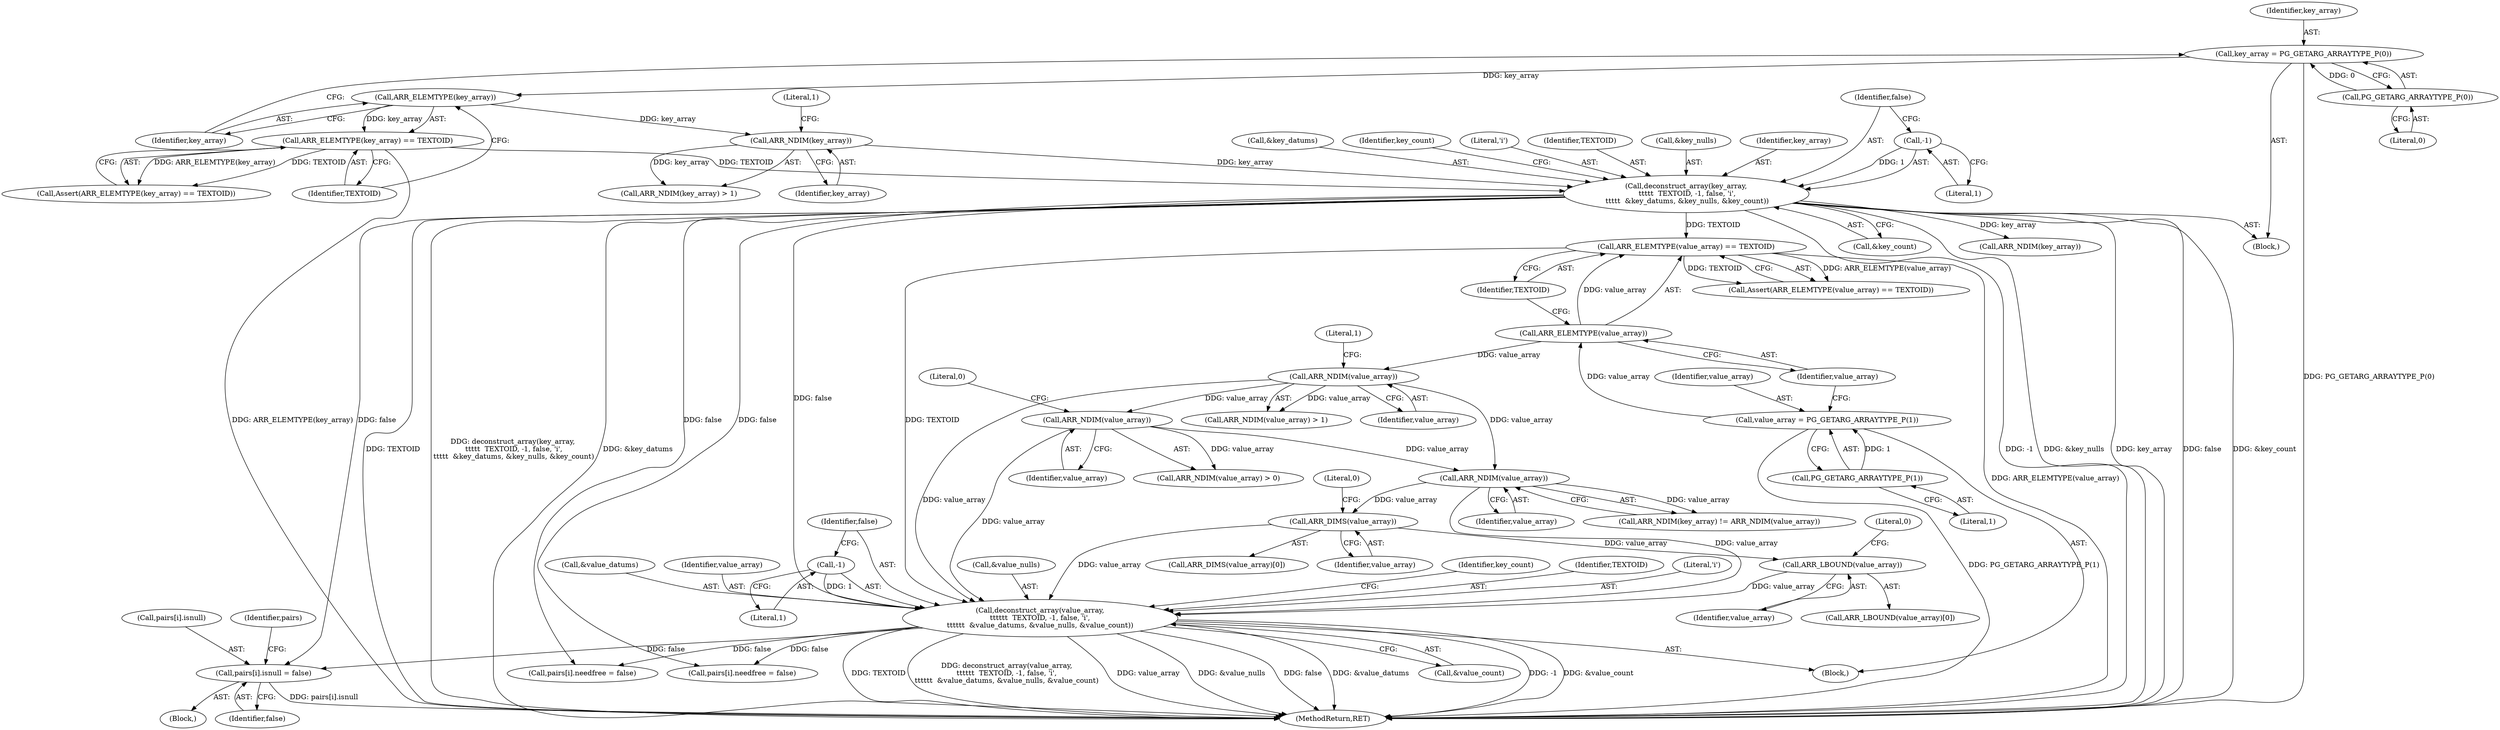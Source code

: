 digraph "0_postgres_31400a673325147e1205326008e32135a78b4d8a_0@array" {
"1000405" [label="(Call,pairs[i].isnull = false)"];
"1000259" [label="(Call,deconstruct_array(value_array,\n\t\t\t\t\t\t  TEXTOID, -1, false, 'i',\n\t\t\t\t\t\t  &value_datums, &value_nulls, &value_count))"];
"1000224" [label="(Call,ARR_NDIM(value_array))"];
"1000206" [label="(Call,ARR_NDIM(value_array))"];
"1000201" [label="(Call,ARR_ELEMTYPE(value_array))"];
"1000195" [label="(Call,value_array = PG_GETARG_ARRAYTYPE_P(1))"];
"1000197" [label="(Call,PG_GETARG_ARRAYTYPE_P(1))"];
"1000231" [label="(Call,ARR_NDIM(value_array))"];
"1000249" [label="(Call,ARR_LBOUND(value_array))"];
"1000240" [label="(Call,ARR_DIMS(value_array))"];
"1000200" [label="(Call,ARR_ELEMTYPE(value_array) == TEXTOID)"];
"1000143" [label="(Call,deconstruct_array(key_array,\n \t\t\t\t\t  TEXTOID, -1, false, 'i',\n \t\t\t\t\t  &key_datums, &key_nulls, &key_count))"];
"1000133" [label="(Call,ARR_NDIM(key_array))"];
"1000128" [label="(Call,ARR_ELEMTYPE(key_array))"];
"1000122" [label="(Call,key_array = PG_GETARG_ARRAYTYPE_P(0))"];
"1000124" [label="(Call,PG_GETARG_ARRAYTYPE_P(0))"];
"1000127" [label="(Call,ARR_ELEMTYPE(key_array) == TEXTOID)"];
"1000146" [label="(Call,-1)"];
"1000262" [label="(Call,-1)"];
"1000251" [label="(Literal,0)"];
"1000268" [label="(Call,&value_nulls)"];
"1000240" [label="(Call,ARR_DIMS(value_array))"];
"1000354" [label="(Call,pairs[i].needfree = false)"];
"1000224" [label="(Call,ARR_NDIM(value_array))"];
"1000135" [label="(Literal,1)"];
"1000198" [label="(Literal,1)"];
"1000263" [label="(Literal,1)"];
"1000274" [label="(Identifier,key_count)"];
"1000150" [label="(Call,&key_datums)"];
"1000197" [label="(Call,PG_GETARG_ARRAYTYPE_P(1))"];
"1000128" [label="(Call,ARR_ELEMTYPE(key_array))"];
"1000129" [label="(Identifier,key_array)"];
"1000249" [label="(Call,ARR_LBOUND(value_array))"];
"1000261" [label="(Identifier,TEXTOID)"];
"1000146" [label="(Call,-1)"];
"1000158" [label="(Identifier,key_count)"];
"1000225" [label="(Identifier,value_array)"];
"1000265" [label="(Literal,'i')"];
"1000201" [label="(Call,ARR_ELEMTYPE(value_array))"];
"1000250" [label="(Identifier,value_array)"];
"1000127" [label="(Call,ARR_ELEMTYPE(key_array) == TEXTOID)"];
"1000415" [label="(Identifier,pairs)"];
"1000132" [label="(Call,ARR_NDIM(key_array) > 1)"];
"1000122" [label="(Call,key_array = PG_GETARG_ARRAYTYPE_P(0))"];
"1000194" [label="(Block,)"];
"1000406" [label="(Call,pairs[i].isnull)"];
"1000232" [label="(Identifier,value_array)"];
"1000199" [label="(Call,Assert(ARR_ELEMTYPE(value_array) == TEXTOID))"];
"1000266" [label="(Call,&value_datums)"];
"1000248" [label="(Call,ARR_LBOUND(value_array)[0])"];
"1000130" [label="(Identifier,TEXTOID)"];
"1000203" [label="(Identifier,TEXTOID)"];
"1000148" [label="(Identifier,false)"];
"1000125" [label="(Literal,0)"];
"1000143" [label="(Call,deconstruct_array(key_array,\n \t\t\t\t\t  TEXTOID, -1, false, 'i',\n \t\t\t\t\t  &key_datums, &key_nulls, &key_count))"];
"1000200" [label="(Call,ARR_ELEMTYPE(value_array) == TEXTOID)"];
"1000242" [label="(Literal,0)"];
"1000264" [label="(Identifier,false)"];
"1000154" [label="(Call,&key_count)"];
"1000205" [label="(Call,ARR_NDIM(value_array) > 1)"];
"1000196" [label="(Identifier,value_array)"];
"1000262" [label="(Call,-1)"];
"1000206" [label="(Call,ARR_NDIM(value_array))"];
"1000134" [label="(Identifier,key_array)"];
"1000412" [label="(Call,pairs[i].needfree = false)"];
"1000239" [label="(Call,ARR_DIMS(value_array)[0])"];
"1000149" [label="(Literal,'i')"];
"1000123" [label="(Identifier,key_array)"];
"1000133" [label="(Call,ARR_NDIM(key_array))"];
"1000270" [label="(Call,&value_count)"];
"1000260" [label="(Identifier,value_array)"];
"1000411" [label="(Identifier,false)"];
"1000195" [label="(Call,value_array = PG_GETARG_ARRAYTYPE_P(1))"];
"1000241" [label="(Identifier,value_array)"];
"1000208" [label="(Literal,1)"];
"1000220" [label="(Call,ARR_NDIM(key_array))"];
"1000147" [label="(Literal,1)"];
"1000145" [label="(Identifier,TEXTOID)"];
"1000259" [label="(Call,deconstruct_array(value_array,\n\t\t\t\t\t\t  TEXTOID, -1, false, 'i',\n\t\t\t\t\t\t  &value_datums, &value_nulls, &value_count))"];
"1000126" [label="(Call,Assert(ARR_ELEMTYPE(key_array) == TEXTOID))"];
"1000223" [label="(Call,ARR_NDIM(value_array) > 0)"];
"1000105" [label="(Block,)"];
"1000152" [label="(Call,&key_nulls)"];
"1000207" [label="(Identifier,value_array)"];
"1000434" [label="(MethodReturn,RET)"];
"1000228" [label="(Call,ARR_NDIM(key_array) != ARR_NDIM(value_array))"];
"1000144" [label="(Identifier,key_array)"];
"1000226" [label="(Literal,0)"];
"1000362" [label="(Block,)"];
"1000231" [label="(Call,ARR_NDIM(value_array))"];
"1000124" [label="(Call,PG_GETARG_ARRAYTYPE_P(0))"];
"1000202" [label="(Identifier,value_array)"];
"1000405" [label="(Call,pairs[i].isnull = false)"];
"1000405" -> "1000362"  [label="AST: "];
"1000405" -> "1000411"  [label="CFG: "];
"1000406" -> "1000405"  [label="AST: "];
"1000411" -> "1000405"  [label="AST: "];
"1000415" -> "1000405"  [label="CFG: "];
"1000405" -> "1000434"  [label="DDG: pairs[i].isnull"];
"1000259" -> "1000405"  [label="DDG: false"];
"1000143" -> "1000405"  [label="DDG: false"];
"1000259" -> "1000194"  [label="AST: "];
"1000259" -> "1000270"  [label="CFG: "];
"1000260" -> "1000259"  [label="AST: "];
"1000261" -> "1000259"  [label="AST: "];
"1000262" -> "1000259"  [label="AST: "];
"1000264" -> "1000259"  [label="AST: "];
"1000265" -> "1000259"  [label="AST: "];
"1000266" -> "1000259"  [label="AST: "];
"1000268" -> "1000259"  [label="AST: "];
"1000270" -> "1000259"  [label="AST: "];
"1000274" -> "1000259"  [label="CFG: "];
"1000259" -> "1000434"  [label="DDG: deconstruct_array(value_array,\n\t\t\t\t\t\t  TEXTOID, -1, false, 'i',\n\t\t\t\t\t\t  &value_datums, &value_nulls, &value_count)"];
"1000259" -> "1000434"  [label="DDG: value_array"];
"1000259" -> "1000434"  [label="DDG: &value_nulls"];
"1000259" -> "1000434"  [label="DDG: false"];
"1000259" -> "1000434"  [label="DDG: &value_datums"];
"1000259" -> "1000434"  [label="DDG: -1"];
"1000259" -> "1000434"  [label="DDG: &value_count"];
"1000259" -> "1000434"  [label="DDG: TEXTOID"];
"1000224" -> "1000259"  [label="DDG: value_array"];
"1000206" -> "1000259"  [label="DDG: value_array"];
"1000231" -> "1000259"  [label="DDG: value_array"];
"1000249" -> "1000259"  [label="DDG: value_array"];
"1000240" -> "1000259"  [label="DDG: value_array"];
"1000200" -> "1000259"  [label="DDG: TEXTOID"];
"1000262" -> "1000259"  [label="DDG: 1"];
"1000143" -> "1000259"  [label="DDG: false"];
"1000259" -> "1000354"  [label="DDG: false"];
"1000259" -> "1000412"  [label="DDG: false"];
"1000224" -> "1000223"  [label="AST: "];
"1000224" -> "1000225"  [label="CFG: "];
"1000225" -> "1000224"  [label="AST: "];
"1000226" -> "1000224"  [label="CFG: "];
"1000224" -> "1000223"  [label="DDG: value_array"];
"1000206" -> "1000224"  [label="DDG: value_array"];
"1000224" -> "1000231"  [label="DDG: value_array"];
"1000206" -> "1000205"  [label="AST: "];
"1000206" -> "1000207"  [label="CFG: "];
"1000207" -> "1000206"  [label="AST: "];
"1000208" -> "1000206"  [label="CFG: "];
"1000206" -> "1000205"  [label="DDG: value_array"];
"1000201" -> "1000206"  [label="DDG: value_array"];
"1000206" -> "1000231"  [label="DDG: value_array"];
"1000201" -> "1000200"  [label="AST: "];
"1000201" -> "1000202"  [label="CFG: "];
"1000202" -> "1000201"  [label="AST: "];
"1000203" -> "1000201"  [label="CFG: "];
"1000201" -> "1000200"  [label="DDG: value_array"];
"1000195" -> "1000201"  [label="DDG: value_array"];
"1000195" -> "1000194"  [label="AST: "];
"1000195" -> "1000197"  [label="CFG: "];
"1000196" -> "1000195"  [label="AST: "];
"1000197" -> "1000195"  [label="AST: "];
"1000202" -> "1000195"  [label="CFG: "];
"1000195" -> "1000434"  [label="DDG: PG_GETARG_ARRAYTYPE_P(1)"];
"1000197" -> "1000195"  [label="DDG: 1"];
"1000197" -> "1000198"  [label="CFG: "];
"1000198" -> "1000197"  [label="AST: "];
"1000231" -> "1000228"  [label="AST: "];
"1000231" -> "1000232"  [label="CFG: "];
"1000232" -> "1000231"  [label="AST: "];
"1000228" -> "1000231"  [label="CFG: "];
"1000231" -> "1000228"  [label="DDG: value_array"];
"1000231" -> "1000240"  [label="DDG: value_array"];
"1000249" -> "1000248"  [label="AST: "];
"1000249" -> "1000250"  [label="CFG: "];
"1000250" -> "1000249"  [label="AST: "];
"1000251" -> "1000249"  [label="CFG: "];
"1000240" -> "1000249"  [label="DDG: value_array"];
"1000240" -> "1000239"  [label="AST: "];
"1000240" -> "1000241"  [label="CFG: "];
"1000241" -> "1000240"  [label="AST: "];
"1000242" -> "1000240"  [label="CFG: "];
"1000200" -> "1000199"  [label="AST: "];
"1000200" -> "1000203"  [label="CFG: "];
"1000203" -> "1000200"  [label="AST: "];
"1000199" -> "1000200"  [label="CFG: "];
"1000200" -> "1000434"  [label="DDG: ARR_ELEMTYPE(value_array)"];
"1000200" -> "1000199"  [label="DDG: ARR_ELEMTYPE(value_array)"];
"1000200" -> "1000199"  [label="DDG: TEXTOID"];
"1000143" -> "1000200"  [label="DDG: TEXTOID"];
"1000143" -> "1000105"  [label="AST: "];
"1000143" -> "1000154"  [label="CFG: "];
"1000144" -> "1000143"  [label="AST: "];
"1000145" -> "1000143"  [label="AST: "];
"1000146" -> "1000143"  [label="AST: "];
"1000148" -> "1000143"  [label="AST: "];
"1000149" -> "1000143"  [label="AST: "];
"1000150" -> "1000143"  [label="AST: "];
"1000152" -> "1000143"  [label="AST: "];
"1000154" -> "1000143"  [label="AST: "];
"1000158" -> "1000143"  [label="CFG: "];
"1000143" -> "1000434"  [label="DDG: &key_nulls"];
"1000143" -> "1000434"  [label="DDG: key_array"];
"1000143" -> "1000434"  [label="DDG: false"];
"1000143" -> "1000434"  [label="DDG: &key_count"];
"1000143" -> "1000434"  [label="DDG: TEXTOID"];
"1000143" -> "1000434"  [label="DDG: deconstruct_array(key_array,\n \t\t\t\t\t  TEXTOID, -1, false, 'i',\n \t\t\t\t\t  &key_datums, &key_nulls, &key_count)"];
"1000143" -> "1000434"  [label="DDG: &key_datums"];
"1000143" -> "1000434"  [label="DDG: -1"];
"1000133" -> "1000143"  [label="DDG: key_array"];
"1000127" -> "1000143"  [label="DDG: TEXTOID"];
"1000146" -> "1000143"  [label="DDG: 1"];
"1000143" -> "1000220"  [label="DDG: key_array"];
"1000143" -> "1000354"  [label="DDG: false"];
"1000143" -> "1000412"  [label="DDG: false"];
"1000133" -> "1000132"  [label="AST: "];
"1000133" -> "1000134"  [label="CFG: "];
"1000134" -> "1000133"  [label="AST: "];
"1000135" -> "1000133"  [label="CFG: "];
"1000133" -> "1000132"  [label="DDG: key_array"];
"1000128" -> "1000133"  [label="DDG: key_array"];
"1000128" -> "1000127"  [label="AST: "];
"1000128" -> "1000129"  [label="CFG: "];
"1000129" -> "1000128"  [label="AST: "];
"1000130" -> "1000128"  [label="CFG: "];
"1000128" -> "1000127"  [label="DDG: key_array"];
"1000122" -> "1000128"  [label="DDG: key_array"];
"1000122" -> "1000105"  [label="AST: "];
"1000122" -> "1000124"  [label="CFG: "];
"1000123" -> "1000122"  [label="AST: "];
"1000124" -> "1000122"  [label="AST: "];
"1000129" -> "1000122"  [label="CFG: "];
"1000122" -> "1000434"  [label="DDG: PG_GETARG_ARRAYTYPE_P(0)"];
"1000124" -> "1000122"  [label="DDG: 0"];
"1000124" -> "1000125"  [label="CFG: "];
"1000125" -> "1000124"  [label="AST: "];
"1000127" -> "1000126"  [label="AST: "];
"1000127" -> "1000130"  [label="CFG: "];
"1000130" -> "1000127"  [label="AST: "];
"1000126" -> "1000127"  [label="CFG: "];
"1000127" -> "1000434"  [label="DDG: ARR_ELEMTYPE(key_array)"];
"1000127" -> "1000126"  [label="DDG: ARR_ELEMTYPE(key_array)"];
"1000127" -> "1000126"  [label="DDG: TEXTOID"];
"1000146" -> "1000147"  [label="CFG: "];
"1000147" -> "1000146"  [label="AST: "];
"1000148" -> "1000146"  [label="CFG: "];
"1000262" -> "1000263"  [label="CFG: "];
"1000263" -> "1000262"  [label="AST: "];
"1000264" -> "1000262"  [label="CFG: "];
}
